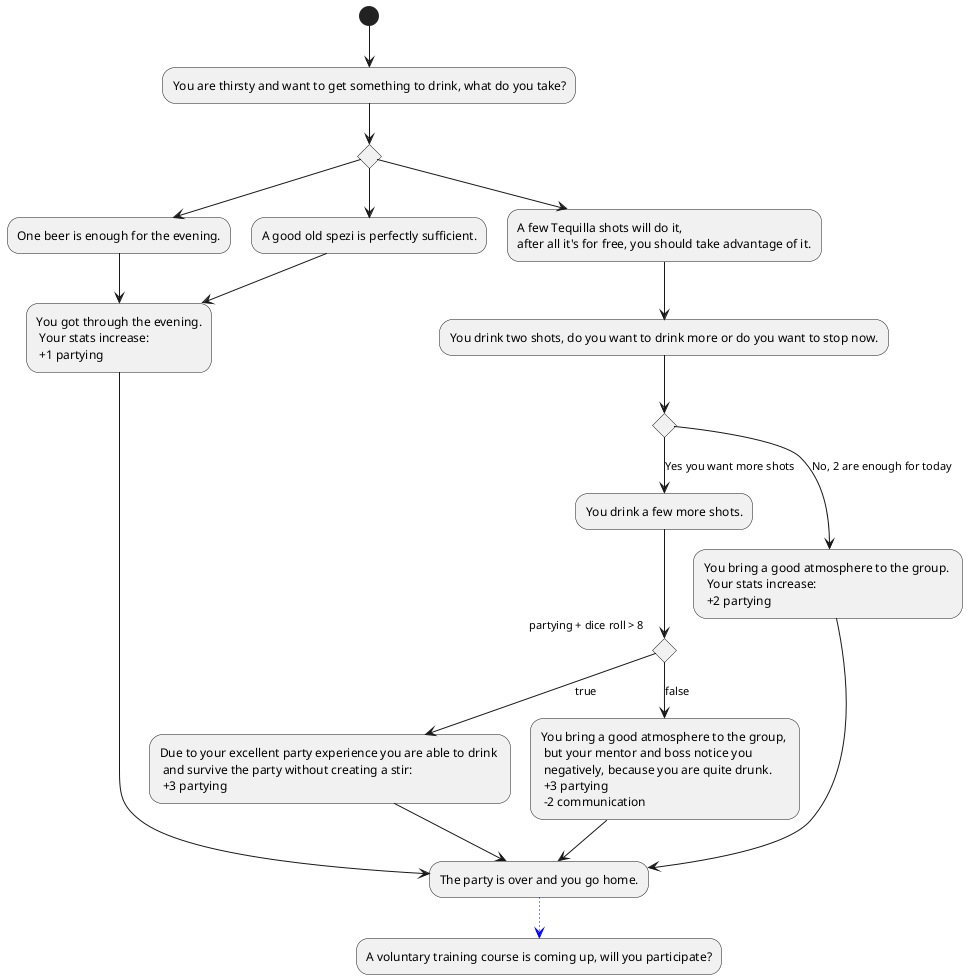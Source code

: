 @startuml
(*) --> "You are thirsty and want to get something to drink, what do you take?" as alc
if "" then 
--> "One beer is enough for the evening." as genießen
genießen --> "You got through the evening.\n Your stats increase:\n +1 partying" as party
else 
--> "A good old spezi is perfectly sufficient."
--> party
else 
--> "A few Tequilla shots will do it, \nafter all it's for free, you should take advantage of it."
--> "You drink two shots, do you want to drink more or do you want to stop now."
if "" then 
--> [Yes you want more shots] "You drink a few more shots."
if "partying + dice roll > 8" as drink then 
--> [true] "Due to your excellent party experience you are able to drink \n and survive the party without creating a stir: \n +3 partying" as goodEnd
else 
--> [false] "You bring a good atmosphere to the group, \n but your mentor and boss notice you \n negatively, because you are quite drunk.\n +3 partying \n -2 communication" as heavydrunk
endif
else 
--> [No, 2 are enough for today] "You bring a good atmosphere to the group. \n Your stats increase:\n +2 partying"
endif
--> "The party is over and you go home." as home
heavydrunk --> home
party --> home
goodEnd --> home
-[#blue,dotted]-> "A voluntary training course is coming up, will you participate?"

@enduml
